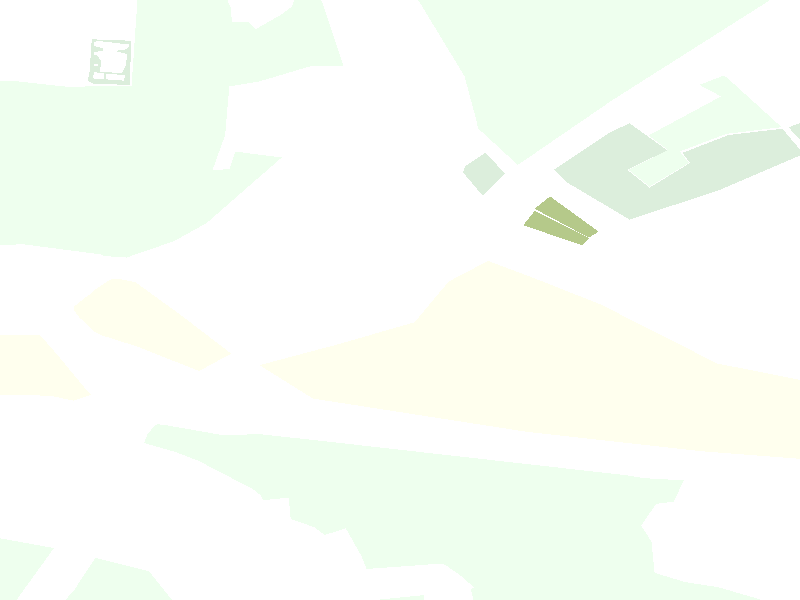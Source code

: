 
global_settings {
    assumed_gamma 1.5
    noise_generator 2
}

camera {
   orthographic
   location <0, 10000, 0>
   sky <0, 1, 0>
   direction <0, 0, 1>
   right <0.990901473975*2304.12691487, 0, 0>
   up <0, 1*2304.12691487*cos(radians(10)), 0> /* this stretches in y to compensate for the rotate below */
   look_at <0, 0, 0>
   rotate <-10,0,0>
   scale <1,1,1>
   translate <1108615.78068,0,6411643.95698>
}

/* ground */
box {
    <1107474.1993, -0.5, 6410491.89352>, <1109757.36206, -0.0, 6412796.02044>
    pigment {
        color rgb <1, 1, 1>
    }
    finish {
        ambient 1
    }
}
prism { linear_spline  0, 0.01, 5,
/* osm_id=30668829 */
  <1108967.32, 6411931.36>,
  <1109000.47, 6411986.95>,
  <1109157.1, 6411881.36>,
  <1109135.03, 6411853.94>,
  <1108967.32, 6411931.36>

    texture {
        pigment {
            color rgb <0.6,0.7,0.4>
        }
        finish {
            ambient 1
            /*specular 0.5
            roughness 0.05
            reflection 0.5*/
        }
    }
}

prism { linear_spline  0, 0.01, 5,
/* osm_id=30668830 */
  <1108999.95, 6411994.1>,
  <1109043.83, 6412042.02>,
  <1109182.81, 6411906.4>,
  <1109155.17, 6411883.36>,
  <1108999.95, 6411994.1>

    texture {
        pigment {
            color rgb <0.6,0.7,0.4>
        }
        finish {
            ambient 1
            /*specular 0.5
            roughness 0.05
            reflection 0.5*/
        }
    }
}

prism { linear_spline  0, 0.01, 5,
/* osm_id=30668829 */
  <1108967.32, 6411931.36>,
  <1109000.47, 6411986.95>,
  <1109157.1, 6411881.36>,
  <1109135.03, 6411853.94>,
  <1108967.32, 6411931.36>

    texture {
        pigment {
            color rgb <0.6,0.7,0.4>
        }
        finish {
            ambient 1
            /*specular 0.5
            roughness 0.05
            reflection 0.5*/
        }
    }
}

prism { linear_spline  0, 0.01, 5,
/* osm_id=30668830 */
  <1108999.95, 6411994.1>,
  <1109043.83, 6412042.02>,
  <1109182.81, 6411906.4>,
  <1109155.17, 6411883.36>,
  <1108999.95, 6411994.1>

    texture {
        pigment {
            color rgb <0.6,0.7,0.4>
        }
        finish {
            ambient 1
            /*specular 0.5
            roughness 0.05
            reflection 0.5*/
        }
    }
}

prism { linear_spline  0, 0.01, 5,
/* osm_id=30668829 */
  <1108967.32, 6411931.36>,
  <1109000.47, 6411986.95>,
  <1109157.1, 6411881.36>,
  <1109135.03, 6411853.94>,
  <1108967.32, 6411931.36>

    texture {
        pigment {
            color rgb <0.6,0.7,0.4>
        }
        finish {
            ambient 1
            /*specular 0.5
            roughness 0.05
            reflection 0.5*/
        }
    }
}

prism { linear_spline  0, 0.01, 5,
/* osm_id=30668830 */
  <1108999.95, 6411994.1>,
  <1109043.83, 6412042.02>,
  <1109182.81, 6411906.4>,
  <1109155.17, 6411883.36>,
  <1108999.95, 6411994.1>

    texture {
        pigment {
            color rgb <0.6,0.7,0.4>
        }
        finish {
            ambient 1
            /*specular 0.5
            roughness 0.05
            reflection 0.5*/
        }
    }
}

prism { linear_spline  0, 0.01, 5,
/* osm_id=30668829 */
  <1108967.32, 6411931.36>,
  <1109000.47, 6411986.95>,
  <1109157.1, 6411881.36>,
  <1109135.03, 6411853.94>,
  <1108967.32, 6411931.36>

    texture {
        pigment {
            color rgb <0.6,0.7,0.4>
        }
        finish {
            ambient 1
            /*specular 0.5
            roughness 0.05
            reflection 0.5*/
        }
    }
}

prism { linear_spline  0, 0.01, 5,
/* osm_id=30668830 */
  <1108999.95, 6411994.1>,
  <1109043.83, 6412042.02>,
  <1109182.81, 6411906.4>,
  <1109155.17, 6411883.36>,
  <1108999.95, 6411994.1>

    texture {
        pigment {
            color rgb <0.6,0.7,0.4>
        }
        finish {
            ambient 1
            /*specular 0.5
            roughness 0.05
            reflection 0.5*/
        }
    }
}

prism { linear_spline  0, 0.01, 5,
/* osm_id=30668829 */
  <1108967.32, 6411931.36>,
  <1109000.47, 6411986.95>,
  <1109157.1, 6411881.36>,
  <1109135.03, 6411853.94>,
  <1108967.32, 6411931.36>

    texture {
        pigment {
            color rgb <0.6,0.7,0.4>
        }
        finish {
            ambient 1
            /*specular 0.5
            roughness 0.05
            reflection 0.5*/
        }
    }
}

prism { linear_spline  0, 0.01, 5,
/* osm_id=30668830 */
  <1108999.95, 6411994.1>,
  <1109043.83, 6412042.02>,
  <1109182.81, 6411906.4>,
  <1109155.17, 6411883.36>,
  <1108999.95, 6411994.1>

    texture {
        pigment {
            color rgb <0.6,0.7,0.4>
        }
        finish {
            ambient 1
            /*specular 0.5
            roughness 0.05
            reflection 0.5*/
        }
    }
}

prism { linear_spline  0, 0.01, 15,
/* osm_id=30566505 */
  <1109055.21, 6412144.72>,
  <1109214.92, 6412288.28>,
  <1109271.17, 6412322.48>,
  <1109378.83, 6412218.79>,
  <1109264.22, 6412144.38>,
  <1109328.21, 6412075.49>,
  <1109443.32, 6412170.18>,
  <1109421.5, 6412208.87>,
  <1109553.95, 6412277.82>,
  <1109707, 6412301.66>,
  <1109767.93, 6412204.75>,
  <1109522.71, 6412063.78>,
  <1109270.89, 6411952.93>,
  <1109091.68, 6412096.02>,
  <1109055.21, 6412144.72>

    texture {
        pigment {
            color rgb <0.8,0.9,0.8>
        }
        finish {
            ambient 1
            /*specular 0.5
            roughness 0.05
            reflection 0.5*/
        }
    }
}

prism { linear_spline  0, 0.01, 5,
/* osm_id=30567441 */
  <1109724.36, 6412306.97>,
  <1109847.49, 6412368.01>,
  <1109969.02, 6412183.84>,
  <1109866.23, 6412108.35>,
  <1109724.36, 6412306.97>

    texture {
        pigment {
            color rgb <0.8,0.9,0.8>
        }
        finish {
            ambient 1
            /*specular 0.5
            roughness 0.05
            reflection 0.5*/
        }
    }
}

prism { linear_spline  0, 0.01, 5,
/* osm_id=30668829 */
  <1108967.32, 6411931.36>,
  <1109000.47, 6411986.95>,
  <1109157.1, 6411881.36>,
  <1109135.03, 6411853.94>,
  <1108967.32, 6411931.36>

    texture {
        pigment {
            color rgb <0.6,0.7,0.4>
        }
        finish {
            ambient 1
            /*specular 0.5
            roughness 0.05
            reflection 0.5*/
        }
    }
}

prism { linear_spline  0, 0.01, 5,
/* osm_id=30668830 */
  <1108999.95, 6411994.1>,
  <1109043.83, 6412042.02>,
  <1109182.81, 6411906.4>,
  <1109155.17, 6411883.36>,
  <1108999.95, 6411994.1>

    texture {
        pigment {
            color rgb <0.6,0.7,0.4>
        }
        finish {
            ambient 1
            /*specular 0.5
            roughness 0.05
            reflection 0.5*/
        }
    }
}

prism { linear_spline  0, 0.01, 15,
/* osm_id=30566505 */
  <1109055.21, 6412144.72>,
  <1109214.92, 6412288.28>,
  <1109271.17, 6412322.48>,
  <1109378.83, 6412218.79>,
  <1109264.22, 6412144.38>,
  <1109328.21, 6412075.49>,
  <1109443.32, 6412170.18>,
  <1109421.5, 6412208.87>,
  <1109553.95, 6412277.82>,
  <1109707, 6412301.66>,
  <1109767.93, 6412204.75>,
  <1109522.71, 6412063.78>,
  <1109270.89, 6411952.93>,
  <1109091.68, 6412096.02>,
  <1109055.21, 6412144.72>

    texture {
        pigment {
            color rgb <0.8,0.9,0.8>
        }
        finish {
            ambient 1
            /*specular 0.5
            roughness 0.05
            reflection 0.5*/
        }
    }
}

prism { linear_spline  0, 0.01, 5,
/* osm_id=30567441 */
  <1109724.36, 6412306.97>,
  <1109847.49, 6412368.01>,
  <1109969.02, 6412183.84>,
  <1109866.23, 6412108.35>,
  <1109724.36, 6412306.97>

    texture {
        pigment {
            color rgb <0.8,0.9,0.8>
        }
        finish {
            ambient 1
            /*specular 0.5
            roughness 0.05
            reflection 0.5*/
        }
    }
}

prism { linear_spline  0, 0.01, 64,
/* osm_id=29264961 */
  <1106576.37, 6412399.84>,
  <1106675.31, 6412806.07>,
  <1106680.68, 6413099.93>,
  <1106839.9, 6413108.24>,
  <1106873.89, 6412775.78>,
  <1107066.42, 6412741.51>,
  <1107010.76, 6412505.72>,
  <1107152.85, 6412496.67>,
  <1107155.72, 6412489.47>,
  <1107253.65, 6412484.97>,
  <1107515.16, 6412485.02>,
  <1107670.42, 6412462.08>,
  <1107736.86, 6412464.57>,
  <1107849.65, 6412464.33>,
  <1107866.91, 6412805.9>,
  <1107851.06, 6412897.58>,
  <1107859.36, 6412901.85>,
  <1107893.8, 6412846.68>,
  <1107942.97, 6412914.86>,
  <1108101.88, 6412992.29>,
  <1108074.61, 6413028.24>,
  <1108084.57, 6413046.14>,
  <1108213.95, 6412989.65>,
  <1108092.69, 6412893.73>,
  <1108104.14, 6412853.64>,
  <1108132.94, 6412765.81>,
  <1108136.02, 6412710.43>,
  <1108183.8, 6412710.6>,
  <1108204.31, 6412684.38>,
  <1108232.67, 6412706.05>,
  <1108275.41, 6412738.53>,
  <1108307.21, 6412770.16>,
  <1108315.68, 6412802.45>,
  <1108366.49, 6412840.67>,
  <1108393.72, 6412787.46>,
  <1108454.81, 6412541.94>,
  <1108361.07, 6412542.06>,
  <1108212.24, 6412482.49>,
  <1108128.52, 6412464.14>,
  <1108116.88, 6412277.88>,
  <1108081.28, 6412144.9>,
  <1108128.92, 6412145.22>,
  <1108146.25, 6412213.8>,
  <1108278.29, 6412191.4>,
  <1108064.04, 6411939.69>,
  <1107971.21, 6411870.01>,
  <1107835.13, 6411806.94>,
  <1107773.19, 6411812.68>,
  <1107760.74, 6411819.36>,
  <1107538.2, 6411858.3>,
  <1107426.92, 6411851.19>,
  <1107243.6, 6411887.15>,
  <1107234.91, 6411834.66>,
  <1107115.89, 6411858.04>,
  <1107078.08, 6411861.54>,
  <1107017.76, 6411877.72>,
  <1106986.84, 6411890.85>,
  <1106937.47, 6411911.15>,
  <1106909.17, 6411923.41>,
  <1106905.76, 6411924.7>,
  <1106709.44, 6411985.74>,
  <1106637.82, 6412053.61>,
  <1106602.63, 6412114.58>,
  <1106576.37, 6412399.84>

    texture {
        pigment {
            color rgb <0.9,1,0.9>
        }
        finish {
            ambient 1
            /*specular 0.5
            roughness 0.05
            reflection 0.5*/
        }
    }
}

prism { linear_spline  0, 0.01, 13,
/* osm_id=30281525 */
  <1106904.36, 6410477.32>,
  <1106978.32, 6410578.42>,
  <1107057.49, 6410644.24>,
  <1107066.43, 6410700.37>,
  <1106959.54, 6410841.71>,
  <1106956.4, 6410872.89>,
  <1107036.92, 6411017.71>,
  <1107270.39, 6410778.66>,
  <1107628.2, 6410691.35>,
  <1107431.4, 6410324.85>,
  <1107322.72, 6410368.49>,
  <1107102.91, 6410377.92>,
  <1106904.36, 6410477.32>

    texture {
        pigment {
            color rgb <0.9,1,0.9>
        }
        finish {
            ambient 1
            /*specular 0.5
            roughness 0.05
            reflection 0.5*/
        }
    }
}

prism { linear_spline  0, 0.01, 8,
/* osm_id=30282416 */
  <1107530.44, 6410305.22>,
  <1107683.54, 6410525.24>,
  <1107746.25, 6410653.81>,
  <1107899.33, 6410602.37>,
  <1107986.95, 6410455.23>,
  <1107994.32, 6410323.79>,
  <1107979.57, 6410232.37>,
  <1107530.44, 6410305.22>

    texture {
        pigment {
            color rgb <0.9,1,0.9>
        }
        finish {
            ambient 1
            /*specular 0.5
            roughness 0.05
            reflection 0.5*/
        }
    }
}

prism { linear_spline  0, 0.01, 54,
/* osm_id=57727465 */
  <1107885.91, 6411094.82>,
  <1107894.11, 6411126.36>,
  <1107915.43, 6411162.04>,
  <1107922.28, 6411166.28>,
  <1107938.7, 6411165.4>,
  <1108109.36, 6411125.1>,
  <1108215.45, 6411128.74>,
  <1108388.11, 6411103.45>,
  <1109260.14, 6410971.2>,
  <1109312.99, 6410959.82>,
  <1109425.3, 6410951.27>,
  <1109397.22, 6410869.37>,
  <1109346.39, 6410860.85>,
  <1109304.34, 6410777.56>,
  <1109333.49, 6410716.1>,
  <1109342.4, 6410596.08>,
  <1109430.34, 6410560.69>,
  <1109524.29, 6410540.86>,
  <1109685.54, 6410477.8>,
  <1109777.35, 6410434.02>,
  <1109800.24, 6410427.9>,
  <1109790.66, 6410375.22>,
  <1109660.26, 6410382.39>,
  <1109552.76, 6410199.45>,
  <1109514.17, 6410219.8>,
  <1109428.35, 6410265.98>,
  <1109405.06, 6410278.08>,
  <1109392.83, 6410270.24>,
  <1109284.12, 6410215.54>,
  <1109203.09, 6410187.21>,
  <1109144.54, 6410169.38>,
  <1109126.05, 6410155.81>,
  <1109047.75, 6410177.16>,
  <1109068.38, 6410315.14>,
  <1108838.53, 6410412.07>,
  <1108818.03, 6410533.41>,
  <1108828.01, 6410539.14>,
  <1108790.49, 6410583.83>,
  <1108745.25, 6410626.41>,
  <1108736.87, 6410632.14>,
  <1108518.05, 6410610.8>,
  <1108517.87, 6410618.84>,
  <1108505.39, 6410661.61>,
  <1108461.04, 6410767.02>,
  <1108401.03, 6410741.52>,
  <1108371.3, 6410771.26>,
  <1108303.85, 6410803.39>,
  <1108298, 6410885.18>,
  <1108226.05, 6410875.1>,
  <1108216.48, 6410895.81>,
  <1108196.31, 6410917.31>,
  <1108040.18, 6411026.71>,
  <1107974.22, 6411060.65>,
  <1107885.91, 6411094.82>

    texture {
        pigment {
            color rgb <0.9,1,0.9>
        }
        finish {
            ambient 1
            /*specular 0.5
            roughness 0.05
            reflection 0.5*/
        }
    }
}

prism { linear_spline  0, 0.01, 11,
/* osm_id=57727468 */
  <1108009.46, 6410228.94>,
  <1108014.51, 6410326.66>,
  <1108059.38, 6410325.05>,
  <1108367.93, 6410330.9>,
  <1108385.46, 6410482.52>,
  <1108512.92, 6410491.82>,
  <1108478.92, 6410271.43>,
  <1108423.69, 6410271.43>,
  <1108229.85, 6410231.59>,
  <1108165.6, 6410220.97>,
  <1108009.46, 6410228.94>

    texture {
        pigment {
            color rgb <0.9,1,0.9>
        }
        finish {
            ambient 1
            /*specular 0.5
            roughness 0.05
            reflection 0.5*/
        }
    }
}

prism { linear_spline  0, 0.01, 85,
/* osm_id=28904039 */
  <1108122.04, 6415125.61>,
  <1108140.33, 6415184.56>,
  <1108183.39, 6415210.08>,
  <1108257.47, 6415238.81>,
  <1108341.65, 6415240.15>,
  <1108524.78, 6415252.09>,
  <1108441.36, 6415437.06>,
  <1108426.54, 6415601.04>,
  <1108502.72, 6415810.93>,
  <1108510.63, 6415891.53>,
  <1108853.35, 6415978.17>,
  <1108862.09, 6416077.01>,
  <1108789.62, 6416135.8>,
  <1108709.83, 6416192.86>,
  <1108629.11, 6416251.07>,
  <1108464.59, 6416401.27>,
  <1108430.73, 6416482.63>,
  <1108447.71, 6416591.52>,
  <1108530.23, 6416676.8>,
  <1108801.04, 6416624.32>,
  <1109143.81, 6416371.76>,
  <1109327.89, 6416174.97>,
  <1109450.61, 6415922.44>,
  <1109582.9, 6415939.14>,
  <1109688.75, 6416008.63>,
  <1109823.97, 6416145.22>,
  <1109977.3, 6415995.48>,
  <1110037.23, 6415934.12>,
  <1110058.24, 6415922.64>,
  <1110108.88, 6415936.02>,
  <1110147.1, 6415826.15>,
  <1110213.98, 6415851.95>,
  <1110707.57, 6416097.3>,
  <1110823.92, 6415930.04>,
  <1110430.86, 6415695.43>,
  <1109949.17, 6415550.16>,
  <1110084.15, 6415154.89>,
  <1110126.49, 6414780.23>,
  <1110048.57, 6414632.44>,
  <1109979.03, 6414516.44>,
  <1109983.93, 6414437.06>,
  <1110142.07, 6414460.42>,
  <1110264.95, 6414300.3>,
  <1110291.77, 6414201.85>,
  <1110368.72, 6414251.12>,
  <1110426.03, 6414139.15>,
  <1110480.17, 6414048.27>,
  <1110513.98, 6413972.95>,
  <1110375.84, 6413784.48>,
  <1110152.67, 6413685.53>,
  <1110107.56, 6413620.33>,
  <1110187.48, 6413485.34>,
  <1110051.66, 6413270.56>,
  <1109951.36, 6413117.18>,
  <1109870.67, 6412995.41>,
  <1109798.53, 6412911.86>,
  <1109752.07, 6412864.01>,
  <1109224.03, 6412413.38>,
  <1108952.08, 6412162.66>,
  <1108838.4, 6412303.16>,
  <1108832.83, 6412339.14>,
  <1108799.55, 6412504.14>,
  <1108658.09, 6412817.18>,
  <1108767.46, 6413178.74>,
  <1108810.63, 6413434.42>,
  <1108780.96, 6413573.51>,
  <1108609.65, 6413541.13>,
  <1108491.19, 6413627.17>,
  <1108368.78, 6413624.92>,
  <1108360.85, 6413671.94>,
  <1108380.01, 6413711.1>,
  <1108420.35, 6413704.01>,
  <1108438.56, 6413815.23>,
  <1108501.96, 6413823.57>,
  <1108518.87, 6414479.98>,
  <1108647.9, 6414665.86>,
  <1108704.07, 6414751.78>,
  <1108670.2, 6414860.4>,
  <1108632.35, 6414911.37>,
  <1108623.79, 6414929.62>,
  <1108529.79, 6414941.94>,
  <1108314.67, 6414947.1>,
  <1108167.93, 6415009.13>,
  <1108140.6, 6415069.46>,
  <1108122.04, 6415125.61>

    texture {
        pigment {
            color rgb <0.9,1,0.9>
        }
        finish {
            ambient 1
            /*specular 0.5
            roughness 0.05
            reflection 0.5*/
        }
    }
}

prism { linear_spline  0, 0.01, 5,
/* osm_id=57727467 */
  <1108520.41, 6410430.95>,
  <1108526.59, 6410489.6>,
  <1108682.85, 6410510.36>,
  <1108692.11, 6410405.29>,
  <1108520.41, 6410430.95>

    texture {
        pigment {
            color rgb <0.9,1,0.9>
        }
        finish {
            ambient 1
            /*specular 0.5
            roughness 0.05
            reflection 0.5*/
        }
    }
}

prism { linear_spline  0, 0.01, 13,
/* osm_id=30566507 */
  <1109267.7, 6412143.88>,
  <1109380.32, 6412219.79>,
  <1109325.49, 6412275.96>,
  <1109531.73, 6412425.81>,
  <1109470.22, 6412470.02>,
  <1109540.84, 6412506.36>,
  <1109566.59, 6412476.44>,
  <1109704.89, 6412307.75>,
  <1109546.52, 6412281.81>,
  <1109414.43, 6412214.34>,
  <1109440.34, 6412170.18>,
  <1109327.73, 6412079.39>,
  <1109267.7, 6412143.88>

    texture {
        pigment {
            color rgb <0.9,1,0.9>
        }
        finish {
            ambient 1
            /*specular 0.5
            roughness 0.05
            reflection 0.5*/
        }
    }
}

prism { linear_spline  0, 0.01, 5,
/* osm_id=30668829 */
  <1108967.32, 6411931.36>,
  <1109000.47, 6411986.95>,
  <1109157.1, 6411881.36>,
  <1109135.03, 6411853.94>,
  <1108967.32, 6411931.36>

    texture {
        pigment {
            color rgb <0.6,0.7,0.4>
        }
        finish {
            ambient 1
            /*specular 0.5
            roughness 0.05
            reflection 0.5*/
        }
    }
}

prism { linear_spline  0, 0.01, 5,
/* osm_id=30668830 */
  <1108999.95, 6411994.1>,
  <1109043.83, 6412042.02>,
  <1109182.81, 6411906.4>,
  <1109155.17, 6411883.36>,
  <1108999.95, 6411994.1>

    texture {
        pigment {
            color rgb <0.6,0.7,0.4>
        }
        finish {
            ambient 1
            /*specular 0.5
            roughness 0.05
            reflection 0.5*/
        }
    }
}

prism { linear_spline  0, 0.01, 15,
/* osm_id=30566505 */
  <1109055.21, 6412144.72>,
  <1109214.92, 6412288.28>,
  <1109271.17, 6412322.48>,
  <1109378.83, 6412218.79>,
  <1109264.22, 6412144.38>,
  <1109328.21, 6412075.49>,
  <1109443.32, 6412170.18>,
  <1109421.5, 6412208.87>,
  <1109553.95, 6412277.82>,
  <1109707, 6412301.66>,
  <1109767.93, 6412204.75>,
  <1109522.71, 6412063.78>,
  <1109270.89, 6411952.93>,
  <1109091.68, 6412096.02>,
  <1109055.21, 6412144.72>

    texture {
        pigment {
            color rgb <0.8,0.9,0.8>
        }
        finish {
            ambient 1
            /*specular 0.5
            roughness 0.05
            reflection 0.5*/
        }
    }
}

prism { linear_spline  0, 0.01, 5,
/* osm_id=30567441 */
  <1109724.36, 6412306.97>,
  <1109847.49, 6412368.01>,
  <1109969.02, 6412183.84>,
  <1109866.23, 6412108.35>,
  <1109724.36, 6412306.97>

    texture {
        pigment {
            color rgb <0.8,0.9,0.8>
        }
        finish {
            ambient 1
            /*specular 0.5
            roughness 0.05
            reflection 0.5*/
        }
    }
}

prism { linear_spline  0, 0.01, 64,
/* osm_id=29264961 */
  <1106576.37, 6412399.84>,
  <1106675.31, 6412806.07>,
  <1106680.68, 6413099.93>,
  <1106839.9, 6413108.24>,
  <1106873.89, 6412775.78>,
  <1107066.42, 6412741.51>,
  <1107010.76, 6412505.72>,
  <1107152.85, 6412496.67>,
  <1107155.72, 6412489.47>,
  <1107253.65, 6412484.97>,
  <1107515.16, 6412485.02>,
  <1107670.42, 6412462.08>,
  <1107736.86, 6412464.57>,
  <1107849.65, 6412464.33>,
  <1107866.91, 6412805.9>,
  <1107851.06, 6412897.58>,
  <1107859.36, 6412901.85>,
  <1107893.8, 6412846.68>,
  <1107942.97, 6412914.86>,
  <1108101.88, 6412992.29>,
  <1108074.61, 6413028.24>,
  <1108084.57, 6413046.14>,
  <1108213.95, 6412989.65>,
  <1108092.69, 6412893.73>,
  <1108104.14, 6412853.64>,
  <1108132.94, 6412765.81>,
  <1108136.02, 6412710.43>,
  <1108183.8, 6412710.6>,
  <1108204.31, 6412684.38>,
  <1108232.67, 6412706.05>,
  <1108275.41, 6412738.53>,
  <1108307.21, 6412770.16>,
  <1108315.68, 6412802.45>,
  <1108366.49, 6412840.67>,
  <1108393.72, 6412787.46>,
  <1108454.81, 6412541.94>,
  <1108361.07, 6412542.06>,
  <1108212.24, 6412482.49>,
  <1108128.52, 6412464.14>,
  <1108116.88, 6412277.88>,
  <1108081.28, 6412144.9>,
  <1108128.92, 6412145.22>,
  <1108146.25, 6412213.8>,
  <1108278.29, 6412191.4>,
  <1108064.04, 6411939.69>,
  <1107971.21, 6411870.01>,
  <1107835.13, 6411806.94>,
  <1107773.19, 6411812.68>,
  <1107760.74, 6411819.36>,
  <1107538.2, 6411858.3>,
  <1107426.92, 6411851.19>,
  <1107243.6, 6411887.15>,
  <1107234.91, 6411834.66>,
  <1107115.89, 6411858.04>,
  <1107078.08, 6411861.54>,
  <1107017.76, 6411877.72>,
  <1106986.84, 6411890.85>,
  <1106937.47, 6411911.15>,
  <1106909.17, 6411923.41>,
  <1106905.76, 6411924.7>,
  <1106709.44, 6411985.74>,
  <1106637.82, 6412053.61>,
  <1106602.63, 6412114.58>,
  <1106576.37, 6412399.84>

    texture {
        pigment {
            color rgb <0.9,1,0.9>
        }
        finish {
            ambient 1
            /*specular 0.5
            roughness 0.05
            reflection 0.5*/
        }
    }
}

prism { linear_spline  0, 0.01, 13,
/* osm_id=30281525 */
  <1106904.36, 6410477.32>,
  <1106978.32, 6410578.42>,
  <1107057.49, 6410644.24>,
  <1107066.43, 6410700.37>,
  <1106959.54, 6410841.71>,
  <1106956.4, 6410872.89>,
  <1107036.92, 6411017.71>,
  <1107270.39, 6410778.66>,
  <1107628.2, 6410691.35>,
  <1107431.4, 6410324.85>,
  <1107322.72, 6410368.49>,
  <1107102.91, 6410377.92>,
  <1106904.36, 6410477.32>

    texture {
        pigment {
            color rgb <0.9,1,0.9>
        }
        finish {
            ambient 1
            /*specular 0.5
            roughness 0.05
            reflection 0.5*/
        }
    }
}

prism { linear_spline  0, 0.01, 8,
/* osm_id=30282416 */
  <1107530.44, 6410305.22>,
  <1107683.54, 6410525.24>,
  <1107746.25, 6410653.81>,
  <1107899.33, 6410602.37>,
  <1107986.95, 6410455.23>,
  <1107994.32, 6410323.79>,
  <1107979.57, 6410232.37>,
  <1107530.44, 6410305.22>

    texture {
        pigment {
            color rgb <0.9,1,0.9>
        }
        finish {
            ambient 1
            /*specular 0.5
            roughness 0.05
            reflection 0.5*/
        }
    }
}

prism { linear_spline  0, 0.01, 54,
/* osm_id=57727465 */
  <1107885.91, 6411094.82>,
  <1107894.11, 6411126.36>,
  <1107915.43, 6411162.04>,
  <1107922.28, 6411166.28>,
  <1107938.7, 6411165.4>,
  <1108109.36, 6411125.1>,
  <1108215.45, 6411128.74>,
  <1108388.11, 6411103.45>,
  <1109260.14, 6410971.2>,
  <1109312.99, 6410959.82>,
  <1109425.3, 6410951.27>,
  <1109397.22, 6410869.37>,
  <1109346.39, 6410860.85>,
  <1109304.34, 6410777.56>,
  <1109333.49, 6410716.1>,
  <1109342.4, 6410596.08>,
  <1109430.34, 6410560.69>,
  <1109524.29, 6410540.86>,
  <1109685.54, 6410477.8>,
  <1109777.35, 6410434.02>,
  <1109800.24, 6410427.9>,
  <1109790.66, 6410375.22>,
  <1109660.26, 6410382.39>,
  <1109552.76, 6410199.45>,
  <1109514.17, 6410219.8>,
  <1109428.35, 6410265.98>,
  <1109405.06, 6410278.08>,
  <1109392.83, 6410270.24>,
  <1109284.12, 6410215.54>,
  <1109203.09, 6410187.21>,
  <1109144.54, 6410169.38>,
  <1109126.05, 6410155.81>,
  <1109047.75, 6410177.16>,
  <1109068.38, 6410315.14>,
  <1108838.53, 6410412.07>,
  <1108818.03, 6410533.41>,
  <1108828.01, 6410539.14>,
  <1108790.49, 6410583.83>,
  <1108745.25, 6410626.41>,
  <1108736.87, 6410632.14>,
  <1108518.05, 6410610.8>,
  <1108517.87, 6410618.84>,
  <1108505.39, 6410661.61>,
  <1108461.04, 6410767.02>,
  <1108401.03, 6410741.52>,
  <1108371.3, 6410771.26>,
  <1108303.85, 6410803.39>,
  <1108298, 6410885.18>,
  <1108226.05, 6410875.1>,
  <1108216.48, 6410895.81>,
  <1108196.31, 6410917.31>,
  <1108040.18, 6411026.71>,
  <1107974.22, 6411060.65>,
  <1107885.91, 6411094.82>

    texture {
        pigment {
            color rgb <0.9,1,0.9>
        }
        finish {
            ambient 1
            /*specular 0.5
            roughness 0.05
            reflection 0.5*/
        }
    }
}

prism { linear_spline  0, 0.01, 11,
/* osm_id=57727468 */
  <1108009.46, 6410228.94>,
  <1108014.51, 6410326.66>,
  <1108059.38, 6410325.05>,
  <1108367.93, 6410330.9>,
  <1108385.46, 6410482.52>,
  <1108512.92, 6410491.82>,
  <1108478.92, 6410271.43>,
  <1108423.69, 6410271.43>,
  <1108229.85, 6410231.59>,
  <1108165.6, 6410220.97>,
  <1108009.46, 6410228.94>

    texture {
        pigment {
            color rgb <0.9,1,0.9>
        }
        finish {
            ambient 1
            /*specular 0.5
            roughness 0.05
            reflection 0.5*/
        }
    }
}

prism { linear_spline  0, 0.01, 85,
/* osm_id=28904039 */
  <1108122.04, 6415125.61>,
  <1108140.33, 6415184.56>,
  <1108183.39, 6415210.08>,
  <1108257.47, 6415238.81>,
  <1108341.65, 6415240.15>,
  <1108524.78, 6415252.09>,
  <1108441.36, 6415437.06>,
  <1108426.54, 6415601.04>,
  <1108502.72, 6415810.93>,
  <1108510.63, 6415891.53>,
  <1108853.35, 6415978.17>,
  <1108862.09, 6416077.01>,
  <1108789.62, 6416135.8>,
  <1108709.83, 6416192.86>,
  <1108629.11, 6416251.07>,
  <1108464.59, 6416401.27>,
  <1108430.73, 6416482.63>,
  <1108447.71, 6416591.52>,
  <1108530.23, 6416676.8>,
  <1108801.04, 6416624.32>,
  <1109143.81, 6416371.76>,
  <1109327.89, 6416174.97>,
  <1109450.61, 6415922.44>,
  <1109582.9, 6415939.14>,
  <1109688.75, 6416008.63>,
  <1109823.97, 6416145.22>,
  <1109977.3, 6415995.48>,
  <1110037.23, 6415934.12>,
  <1110058.24, 6415922.64>,
  <1110108.88, 6415936.02>,
  <1110147.1, 6415826.15>,
  <1110213.98, 6415851.95>,
  <1110707.57, 6416097.3>,
  <1110823.92, 6415930.04>,
  <1110430.86, 6415695.43>,
  <1109949.17, 6415550.16>,
  <1110084.15, 6415154.89>,
  <1110126.49, 6414780.23>,
  <1110048.57, 6414632.44>,
  <1109979.03, 6414516.44>,
  <1109983.93, 6414437.06>,
  <1110142.07, 6414460.42>,
  <1110264.95, 6414300.3>,
  <1110291.77, 6414201.85>,
  <1110368.72, 6414251.12>,
  <1110426.03, 6414139.15>,
  <1110480.17, 6414048.27>,
  <1110513.98, 6413972.95>,
  <1110375.84, 6413784.48>,
  <1110152.67, 6413685.53>,
  <1110107.56, 6413620.33>,
  <1110187.48, 6413485.34>,
  <1110051.66, 6413270.56>,
  <1109951.36, 6413117.18>,
  <1109870.67, 6412995.41>,
  <1109798.53, 6412911.86>,
  <1109752.07, 6412864.01>,
  <1109224.03, 6412413.38>,
  <1108952.08, 6412162.66>,
  <1108838.4, 6412303.16>,
  <1108832.83, 6412339.14>,
  <1108799.55, 6412504.14>,
  <1108658.09, 6412817.18>,
  <1108767.46, 6413178.74>,
  <1108810.63, 6413434.42>,
  <1108780.96, 6413573.51>,
  <1108609.65, 6413541.13>,
  <1108491.19, 6413627.17>,
  <1108368.78, 6413624.92>,
  <1108360.85, 6413671.94>,
  <1108380.01, 6413711.1>,
  <1108420.35, 6413704.01>,
  <1108438.56, 6413815.23>,
  <1108501.96, 6413823.57>,
  <1108518.87, 6414479.98>,
  <1108647.9, 6414665.86>,
  <1108704.07, 6414751.78>,
  <1108670.2, 6414860.4>,
  <1108632.35, 6414911.37>,
  <1108623.79, 6414929.62>,
  <1108529.79, 6414941.94>,
  <1108314.67, 6414947.1>,
  <1108167.93, 6415009.13>,
  <1108140.6, 6415069.46>,
  <1108122.04, 6415125.61>

    texture {
        pigment {
            color rgb <0.9,1,0.9>
        }
        finish {
            ambient 1
            /*specular 0.5
            roughness 0.05
            reflection 0.5*/
        }
    }
}

prism { linear_spline  0, 0.01, 5,
/* osm_id=57727467 */
  <1108520.41, 6410430.95>,
  <1108526.59, 6410489.6>,
  <1108682.85, 6410510.36>,
  <1108692.11, 6410405.29>,
  <1108520.41, 6410430.95>

    texture {
        pigment {
            color rgb <0.9,1,0.9>
        }
        finish {
            ambient 1
            /*specular 0.5
            roughness 0.05
            reflection 0.5*/
        }
    }
}

prism { linear_spline  0, 0.01, 13,
/* osm_id=30566507 */
  <1109267.7, 6412143.88>,
  <1109380.32, 6412219.79>,
  <1109325.49, 6412275.96>,
  <1109531.73, 6412425.81>,
  <1109470.22, 6412470.02>,
  <1109540.84, 6412506.36>,
  <1109566.59, 6412476.44>,
  <1109704.89, 6412307.75>,
  <1109546.52, 6412281.81>,
  <1109414.43, 6412214.34>,
  <1109440.34, 6412170.18>,
  <1109327.73, 6412079.39>,
  <1109267.7, 6412143.88>

    texture {
        pigment {
            color rgb <0.9,1,0.9>
        }
        finish {
            ambient 1
            /*specular 0.5
            roughness 0.05
            reflection 0.5*/
        }
    }
}

prism { linear_spline  0, 0.01, 5,
/* osm_id=30668829 */
  <1108967.32, 6411931.36>,
  <1109000.47, 6411986.95>,
  <1109157.1, 6411881.36>,
  <1109135.03, 6411853.94>,
  <1108967.32, 6411931.36>

    texture {
        pigment {
            color rgb <0.6,0.7,0.4>
        }
        finish {
            ambient 1
            /*specular 0.5
            roughness 0.05
            reflection 0.5*/
        }
    }
}

prism { linear_spline  0, 0.01, 5,
/* osm_id=30668830 */
  <1108999.95, 6411994.1>,
  <1109043.83, 6412042.02>,
  <1109182.81, 6411906.4>,
  <1109155.17, 6411883.36>,
  <1108999.95, 6411994.1>

    texture {
        pigment {
            color rgb <0.6,0.7,0.4>
        }
        finish {
            ambient 1
            /*specular 0.5
            roughness 0.05
            reflection 0.5*/
        }
    }
}

prism { linear_spline  0, 0.01, 15,
/* osm_id=30566505 */
  <1109055.21, 6412144.72>,
  <1109214.92, 6412288.28>,
  <1109271.17, 6412322.48>,
  <1109378.83, 6412218.79>,
  <1109264.22, 6412144.38>,
  <1109328.21, 6412075.49>,
  <1109443.32, 6412170.18>,
  <1109421.5, 6412208.87>,
  <1109553.95, 6412277.82>,
  <1109707, 6412301.66>,
  <1109767.93, 6412204.75>,
  <1109522.71, 6412063.78>,
  <1109270.89, 6411952.93>,
  <1109091.68, 6412096.02>,
  <1109055.21, 6412144.72>

    texture {
        pigment {
            color rgb <0.8,0.9,0.8>
        }
        finish {
            ambient 1
            /*specular 0.5
            roughness 0.05
            reflection 0.5*/
        }
    }
}

prism { linear_spline  0, 0.01, 5,
/* osm_id=30567441 */
  <1109724.36, 6412306.97>,
  <1109847.49, 6412368.01>,
  <1109969.02, 6412183.84>,
  <1109866.23, 6412108.35>,
  <1109724.36, 6412306.97>

    texture {
        pigment {
            color rgb <0.8,0.9,0.8>
        }
        finish {
            ambient 1
            /*specular 0.5
            roughness 0.05
            reflection 0.5*/
        }
    }
}

prism { linear_spline  0, 0.01, 64,
/* osm_id=29264961 */
  <1106576.37, 6412399.84>,
  <1106675.31, 6412806.07>,
  <1106680.68, 6413099.93>,
  <1106839.9, 6413108.24>,
  <1106873.89, 6412775.78>,
  <1107066.42, 6412741.51>,
  <1107010.76, 6412505.72>,
  <1107152.85, 6412496.67>,
  <1107155.72, 6412489.47>,
  <1107253.65, 6412484.97>,
  <1107515.16, 6412485.02>,
  <1107670.42, 6412462.08>,
  <1107736.86, 6412464.57>,
  <1107849.65, 6412464.33>,
  <1107866.91, 6412805.9>,
  <1107851.06, 6412897.58>,
  <1107859.36, 6412901.85>,
  <1107893.8, 6412846.68>,
  <1107942.97, 6412914.86>,
  <1108101.88, 6412992.29>,
  <1108074.61, 6413028.24>,
  <1108084.57, 6413046.14>,
  <1108213.95, 6412989.65>,
  <1108092.69, 6412893.73>,
  <1108104.14, 6412853.64>,
  <1108132.94, 6412765.81>,
  <1108136.02, 6412710.43>,
  <1108183.8, 6412710.6>,
  <1108204.31, 6412684.38>,
  <1108232.67, 6412706.05>,
  <1108275.41, 6412738.53>,
  <1108307.21, 6412770.16>,
  <1108315.68, 6412802.45>,
  <1108366.49, 6412840.67>,
  <1108393.72, 6412787.46>,
  <1108454.81, 6412541.94>,
  <1108361.07, 6412542.06>,
  <1108212.24, 6412482.49>,
  <1108128.52, 6412464.14>,
  <1108116.88, 6412277.88>,
  <1108081.28, 6412144.9>,
  <1108128.92, 6412145.22>,
  <1108146.25, 6412213.8>,
  <1108278.29, 6412191.4>,
  <1108064.04, 6411939.69>,
  <1107971.21, 6411870.01>,
  <1107835.13, 6411806.94>,
  <1107773.19, 6411812.68>,
  <1107760.74, 6411819.36>,
  <1107538.2, 6411858.3>,
  <1107426.92, 6411851.19>,
  <1107243.6, 6411887.15>,
  <1107234.91, 6411834.66>,
  <1107115.89, 6411858.04>,
  <1107078.08, 6411861.54>,
  <1107017.76, 6411877.72>,
  <1106986.84, 6411890.85>,
  <1106937.47, 6411911.15>,
  <1106909.17, 6411923.41>,
  <1106905.76, 6411924.7>,
  <1106709.44, 6411985.74>,
  <1106637.82, 6412053.61>,
  <1106602.63, 6412114.58>,
  <1106576.37, 6412399.84>

    texture {
        pigment {
            color rgb <0.9,1,0.9>
        }
        finish {
            ambient 1
            /*specular 0.5
            roughness 0.05
            reflection 0.5*/
        }
    }
}

prism { linear_spline  0, 0.01, 13,
/* osm_id=30281525 */
  <1106904.36, 6410477.32>,
  <1106978.32, 6410578.42>,
  <1107057.49, 6410644.24>,
  <1107066.43, 6410700.37>,
  <1106959.54, 6410841.71>,
  <1106956.4, 6410872.89>,
  <1107036.92, 6411017.71>,
  <1107270.39, 6410778.66>,
  <1107628.2, 6410691.35>,
  <1107431.4, 6410324.85>,
  <1107322.72, 6410368.49>,
  <1107102.91, 6410377.92>,
  <1106904.36, 6410477.32>

    texture {
        pigment {
            color rgb <0.9,1,0.9>
        }
        finish {
            ambient 1
            /*specular 0.5
            roughness 0.05
            reflection 0.5*/
        }
    }
}

prism { linear_spline  0, 0.01, 8,
/* osm_id=30282416 */
  <1107530.44, 6410305.22>,
  <1107683.54, 6410525.24>,
  <1107746.25, 6410653.81>,
  <1107899.33, 6410602.37>,
  <1107986.95, 6410455.23>,
  <1107994.32, 6410323.79>,
  <1107979.57, 6410232.37>,
  <1107530.44, 6410305.22>

    texture {
        pigment {
            color rgb <0.9,1,0.9>
        }
        finish {
            ambient 1
            /*specular 0.5
            roughness 0.05
            reflection 0.5*/
        }
    }
}

prism { linear_spline  0, 0.01, 54,
/* osm_id=57727465 */
  <1107885.91, 6411094.82>,
  <1107894.11, 6411126.36>,
  <1107915.43, 6411162.04>,
  <1107922.28, 6411166.28>,
  <1107938.7, 6411165.4>,
  <1108109.36, 6411125.1>,
  <1108215.45, 6411128.74>,
  <1108388.11, 6411103.45>,
  <1109260.14, 6410971.2>,
  <1109312.99, 6410959.82>,
  <1109425.3, 6410951.27>,
  <1109397.22, 6410869.37>,
  <1109346.39, 6410860.85>,
  <1109304.34, 6410777.56>,
  <1109333.49, 6410716.1>,
  <1109342.4, 6410596.08>,
  <1109430.34, 6410560.69>,
  <1109524.29, 6410540.86>,
  <1109685.54, 6410477.8>,
  <1109777.35, 6410434.02>,
  <1109800.24, 6410427.9>,
  <1109790.66, 6410375.22>,
  <1109660.26, 6410382.39>,
  <1109552.76, 6410199.45>,
  <1109514.17, 6410219.8>,
  <1109428.35, 6410265.98>,
  <1109405.06, 6410278.08>,
  <1109392.83, 6410270.24>,
  <1109284.12, 6410215.54>,
  <1109203.09, 6410187.21>,
  <1109144.54, 6410169.38>,
  <1109126.05, 6410155.81>,
  <1109047.75, 6410177.16>,
  <1109068.38, 6410315.14>,
  <1108838.53, 6410412.07>,
  <1108818.03, 6410533.41>,
  <1108828.01, 6410539.14>,
  <1108790.49, 6410583.83>,
  <1108745.25, 6410626.41>,
  <1108736.87, 6410632.14>,
  <1108518.05, 6410610.8>,
  <1108517.87, 6410618.84>,
  <1108505.39, 6410661.61>,
  <1108461.04, 6410767.02>,
  <1108401.03, 6410741.52>,
  <1108371.3, 6410771.26>,
  <1108303.85, 6410803.39>,
  <1108298, 6410885.18>,
  <1108226.05, 6410875.1>,
  <1108216.48, 6410895.81>,
  <1108196.31, 6410917.31>,
  <1108040.18, 6411026.71>,
  <1107974.22, 6411060.65>,
  <1107885.91, 6411094.82>

    texture {
        pigment {
            color rgb <0.9,1,0.9>
        }
        finish {
            ambient 1
            /*specular 0.5
            roughness 0.05
            reflection 0.5*/
        }
    }
}

prism { linear_spline  0, 0.01, 11,
/* osm_id=57727468 */
  <1108009.46, 6410228.94>,
  <1108014.51, 6410326.66>,
  <1108059.38, 6410325.05>,
  <1108367.93, 6410330.9>,
  <1108385.46, 6410482.52>,
  <1108512.92, 6410491.82>,
  <1108478.92, 6410271.43>,
  <1108423.69, 6410271.43>,
  <1108229.85, 6410231.59>,
  <1108165.6, 6410220.97>,
  <1108009.46, 6410228.94>

    texture {
        pigment {
            color rgb <0.9,1,0.9>
        }
        finish {
            ambient 1
            /*specular 0.5
            roughness 0.05
            reflection 0.5*/
        }
    }
}

prism { linear_spline  0, 0.01, 85,
/* osm_id=28904039 */
  <1108122.04, 6415125.61>,
  <1108140.33, 6415184.56>,
  <1108183.39, 6415210.08>,
  <1108257.47, 6415238.81>,
  <1108341.65, 6415240.15>,
  <1108524.78, 6415252.09>,
  <1108441.36, 6415437.06>,
  <1108426.54, 6415601.04>,
  <1108502.72, 6415810.93>,
  <1108510.63, 6415891.53>,
  <1108853.35, 6415978.17>,
  <1108862.09, 6416077.01>,
  <1108789.62, 6416135.8>,
  <1108709.83, 6416192.86>,
  <1108629.11, 6416251.07>,
  <1108464.59, 6416401.27>,
  <1108430.73, 6416482.63>,
  <1108447.71, 6416591.52>,
  <1108530.23, 6416676.8>,
  <1108801.04, 6416624.32>,
  <1109143.81, 6416371.76>,
  <1109327.89, 6416174.97>,
  <1109450.61, 6415922.44>,
  <1109582.9, 6415939.14>,
  <1109688.75, 6416008.63>,
  <1109823.97, 6416145.22>,
  <1109977.3, 6415995.48>,
  <1110037.23, 6415934.12>,
  <1110058.24, 6415922.64>,
  <1110108.88, 6415936.02>,
  <1110147.1, 6415826.15>,
  <1110213.98, 6415851.95>,
  <1110707.57, 6416097.3>,
  <1110823.92, 6415930.04>,
  <1110430.86, 6415695.43>,
  <1109949.17, 6415550.16>,
  <1110084.15, 6415154.89>,
  <1110126.49, 6414780.23>,
  <1110048.57, 6414632.44>,
  <1109979.03, 6414516.44>,
  <1109983.93, 6414437.06>,
  <1110142.07, 6414460.42>,
  <1110264.95, 6414300.3>,
  <1110291.77, 6414201.85>,
  <1110368.72, 6414251.12>,
  <1110426.03, 6414139.15>,
  <1110480.17, 6414048.27>,
  <1110513.98, 6413972.95>,
  <1110375.84, 6413784.48>,
  <1110152.67, 6413685.53>,
  <1110107.56, 6413620.33>,
  <1110187.48, 6413485.34>,
  <1110051.66, 6413270.56>,
  <1109951.36, 6413117.18>,
  <1109870.67, 6412995.41>,
  <1109798.53, 6412911.86>,
  <1109752.07, 6412864.01>,
  <1109224.03, 6412413.38>,
  <1108952.08, 6412162.66>,
  <1108838.4, 6412303.16>,
  <1108832.83, 6412339.14>,
  <1108799.55, 6412504.14>,
  <1108658.09, 6412817.18>,
  <1108767.46, 6413178.74>,
  <1108810.63, 6413434.42>,
  <1108780.96, 6413573.51>,
  <1108609.65, 6413541.13>,
  <1108491.19, 6413627.17>,
  <1108368.78, 6413624.92>,
  <1108360.85, 6413671.94>,
  <1108380.01, 6413711.1>,
  <1108420.35, 6413704.01>,
  <1108438.56, 6413815.23>,
  <1108501.96, 6413823.57>,
  <1108518.87, 6414479.98>,
  <1108647.9, 6414665.86>,
  <1108704.07, 6414751.78>,
  <1108670.2, 6414860.4>,
  <1108632.35, 6414911.37>,
  <1108623.79, 6414929.62>,
  <1108529.79, 6414941.94>,
  <1108314.67, 6414947.1>,
  <1108167.93, 6415009.13>,
  <1108140.6, 6415069.46>,
  <1108122.04, 6415125.61>

    texture {
        pigment {
            color rgb <0.9,1,0.9>
        }
        finish {
            ambient 1
            /*specular 0.5
            roughness 0.05
            reflection 0.5*/
        }
    }
}

prism { linear_spline  0, 0.01, 5,
/* osm_id=57727467 */
  <1108520.41, 6410430.95>,
  <1108526.59, 6410489.6>,
  <1108682.85, 6410510.36>,
  <1108692.11, 6410405.29>,
  <1108520.41, 6410430.95>

    texture {
        pigment {
            color rgb <0.9,1,0.9>
        }
        finish {
            ambient 1
            /*specular 0.5
            roughness 0.05
            reflection 0.5*/
        }
    }
}

prism { linear_spline  0, 0.01, 13,
/* osm_id=30566507 */
  <1109267.7, 6412143.88>,
  <1109380.32, 6412219.79>,
  <1109325.49, 6412275.96>,
  <1109531.73, 6412425.81>,
  <1109470.22, 6412470.02>,
  <1109540.84, 6412506.36>,
  <1109566.59, 6412476.44>,
  <1109704.89, 6412307.75>,
  <1109546.52, 6412281.81>,
  <1109414.43, 6412214.34>,
  <1109440.34, 6412170.18>,
  <1109327.73, 6412079.39>,
  <1109267.7, 6412143.88>

    texture {
        pigment {
            color rgb <0.9,1,0.9>
        }
        finish {
            ambient 1
            /*specular 0.5
            roughness 0.05
            reflection 0.5*/
        }
    }
}

prism { linear_spline  0, 0.01, 54,
/* osm_id=-381055 */
  <1107724.42, 6412487.23>,
  <1107729.83, 6412519.69>,
  <1107736.1, 6412644.99>,
  <1107849.07, 6412639.67>,
  <1107844.15, 6412470.76>,
  <1107741.63, 6412472.99>,
  <1107724.42, 6412487.23>,
  <1107740.99, 6412625.62>,
  <1107741.56, 6412622.37>,
  <1107743.23, 6412619.92>,
  <1107746.03, 6412618.7>,
  <1107767.53, 6412610.87>,
  <1107766.83, 6412601.69>,
  <1107742.5, 6412595.4>,
  <1107741.73, 6412585.96>,
  <1107751.12, 6412583.53>,
  <1107763.28, 6412559.52>,
  <1107759.09, 6412520.83>,
  <1107821.12, 6412515.16>,
  <1107832.64, 6412541.87>,
  <1107834.4, 6412555.24>,
  <1107837.4, 6412587.98>,
  <1107817.07, 6412595.47>,
  <1107808.75, 6412598.26>,
  <1107810.29, 6412603.95>,
  <1107821.2, 6412604.95>,
  <1107827.34, 6412604.4>,
  <1107836.17, 6412608.87>,
  <1107842.42, 6412615.46>,
  <1107843.2, 6412622.7>,
  <1107843.43, 6412624.84>,
  <1107763.56, 6412637.57>,
  <1107757.42, 6412637.69>,
  <1107751.72, 6412637.34>,
  <1107746.8, 6412636.22>,
  <1107743.9, 6412634>,
  <1107742.01, 6412631.08>,
  <1107740.99, 6412628.19>,
  <1107740.99, 6412625.62>,
  <1107775.66, 6412491.46>,
  <1107828.5, 6412486.3>,
  <1107830.61, 6412507.84>,
  <1107777.76, 6412513>,
  <1107775.66, 6412491.46>,
  <1107742.17, 6412543.39>,
  <1107752.88, 6412543.13>,
  <1107753.05, 6412549.77>,
  <1107742.33, 6412550.03>,
  <1107742.17, 6412543.39>,
  <1107739.85, 6412494.75>,
  <1107769.66, 6412491.98>,
  <1107771.86, 6412515.64>,
  <1107742.05, 6412518.42>,
  <1107739.85, 6412494.75>

    texture {
        pigment {
            color rgb <0.8,0.9,0.8>
        }
        finish {
            ambient 1
            /*specular 0.5
            roughness 0.05
            reflection 0.5*/
        }
    }
}

prism { linear_spline  0, 0.01, 6,
/* osm_id=28885793 */
  <1108795.38, 6412133.95>,
  <1108802.28, 6412158.02>,
  <1108860.41, 6412209.75>,
  <1108915.09, 6412129.5>,
  <1108852.35, 6412043.9>,
  <1108795.38, 6412133.95>

    texture {
        pigment {
            color rgb <0.8,0.9,0.8>
        }
        finish {
            ambient 1
            /*specular 0.5
            roughness 0.05
            reflection 0.5*/
        }
    }
}

prism { linear_spline  0, 0.01, 5,
/* osm_id=30668829 */
  <1108967.32, 6411931.36>,
  <1109000.47, 6411986.95>,
  <1109157.1, 6411881.36>,
  <1109135.03, 6411853.94>,
  <1108967.32, 6411931.36>

    texture {
        pigment {
            color rgb <0.6,0.7,0.4>
        }
        finish {
            ambient 1
            /*specular 0.5
            roughness 0.05
            reflection 0.5*/
        }
    }
}

prism { linear_spline  0, 0.01, 5,
/* osm_id=30668830 */
  <1108999.95, 6411994.1>,
  <1109043.83, 6412042.02>,
  <1109182.81, 6411906.4>,
  <1109155.17, 6411883.36>,
  <1108999.95, 6411994.1>

    texture {
        pigment {
            color rgb <0.6,0.7,0.4>
        }
        finish {
            ambient 1
            /*specular 0.5
            roughness 0.05
            reflection 0.5*/
        }
    }
}

prism { linear_spline  0, 0.01, 15,
/* osm_id=30566505 */
  <1109055.21, 6412144.72>,
  <1109214.92, 6412288.28>,
  <1109271.17, 6412322.48>,
  <1109378.83, 6412218.79>,
  <1109264.22, 6412144.38>,
  <1109328.21, 6412075.49>,
  <1109443.32, 6412170.18>,
  <1109421.5, 6412208.87>,
  <1109553.95, 6412277.82>,
  <1109707, 6412301.66>,
  <1109767.93, 6412204.75>,
  <1109522.71, 6412063.78>,
  <1109270.89, 6411952.93>,
  <1109091.68, 6412096.02>,
  <1109055.21, 6412144.72>

    texture {
        pigment {
            color rgb <0.8,0.9,0.8>
        }
        finish {
            ambient 1
            /*specular 0.5
            roughness 0.05
            reflection 0.5*/
        }
    }
}

prism { linear_spline  0, 0.01, 5,
/* osm_id=30567441 */
  <1109724.36, 6412306.97>,
  <1109847.49, 6412368.01>,
  <1109969.02, 6412183.84>,
  <1109866.23, 6412108.35>,
  <1109724.36, 6412306.97>

    texture {
        pigment {
            color rgb <0.8,0.9,0.8>
        }
        finish {
            ambient 1
            /*specular 0.5
            roughness 0.05
            reflection 0.5*/
        }
    }
}

prism { linear_spline  0, 0.01, 64,
/* osm_id=29264961 */
  <1106576.37, 6412399.84>,
  <1106675.31, 6412806.07>,
  <1106680.68, 6413099.93>,
  <1106839.9, 6413108.24>,
  <1106873.89, 6412775.78>,
  <1107066.42, 6412741.51>,
  <1107010.76, 6412505.72>,
  <1107152.85, 6412496.67>,
  <1107155.72, 6412489.47>,
  <1107253.65, 6412484.97>,
  <1107515.16, 6412485.02>,
  <1107670.42, 6412462.08>,
  <1107736.86, 6412464.57>,
  <1107849.65, 6412464.33>,
  <1107866.91, 6412805.9>,
  <1107851.06, 6412897.58>,
  <1107859.36, 6412901.85>,
  <1107893.8, 6412846.68>,
  <1107942.97, 6412914.86>,
  <1108101.88, 6412992.29>,
  <1108074.61, 6413028.24>,
  <1108084.57, 6413046.14>,
  <1108213.95, 6412989.65>,
  <1108092.69, 6412893.73>,
  <1108104.14, 6412853.64>,
  <1108132.94, 6412765.81>,
  <1108136.02, 6412710.43>,
  <1108183.8, 6412710.6>,
  <1108204.31, 6412684.38>,
  <1108232.67, 6412706.05>,
  <1108275.41, 6412738.53>,
  <1108307.21, 6412770.16>,
  <1108315.68, 6412802.45>,
  <1108366.49, 6412840.67>,
  <1108393.72, 6412787.46>,
  <1108454.81, 6412541.94>,
  <1108361.07, 6412542.06>,
  <1108212.24, 6412482.49>,
  <1108128.52, 6412464.14>,
  <1108116.88, 6412277.88>,
  <1108081.28, 6412144.9>,
  <1108128.92, 6412145.22>,
  <1108146.25, 6412213.8>,
  <1108278.29, 6412191.4>,
  <1108064.04, 6411939.69>,
  <1107971.21, 6411870.01>,
  <1107835.13, 6411806.94>,
  <1107773.19, 6411812.68>,
  <1107760.74, 6411819.36>,
  <1107538.2, 6411858.3>,
  <1107426.92, 6411851.19>,
  <1107243.6, 6411887.15>,
  <1107234.91, 6411834.66>,
  <1107115.89, 6411858.04>,
  <1107078.08, 6411861.54>,
  <1107017.76, 6411877.72>,
  <1106986.84, 6411890.85>,
  <1106937.47, 6411911.15>,
  <1106909.17, 6411923.41>,
  <1106905.76, 6411924.7>,
  <1106709.44, 6411985.74>,
  <1106637.82, 6412053.61>,
  <1106602.63, 6412114.58>,
  <1106576.37, 6412399.84>

    texture {
        pigment {
            color rgb <0.9,1,0.9>
        }
        finish {
            ambient 1
            /*specular 0.5
            roughness 0.05
            reflection 0.5*/
        }
    }
}

prism { linear_spline  0, 0.01, 13,
/* osm_id=30281525 */
  <1106904.36, 6410477.32>,
  <1106978.32, 6410578.42>,
  <1107057.49, 6410644.24>,
  <1107066.43, 6410700.37>,
  <1106959.54, 6410841.71>,
  <1106956.4, 6410872.89>,
  <1107036.92, 6411017.71>,
  <1107270.39, 6410778.66>,
  <1107628.2, 6410691.35>,
  <1107431.4, 6410324.85>,
  <1107322.72, 6410368.49>,
  <1107102.91, 6410377.92>,
  <1106904.36, 6410477.32>

    texture {
        pigment {
            color rgb <0.9,1,0.9>
        }
        finish {
            ambient 1
            /*specular 0.5
            roughness 0.05
            reflection 0.5*/
        }
    }
}

prism { linear_spline  0, 0.01, 8,
/* osm_id=30282416 */
  <1107530.44, 6410305.22>,
  <1107683.54, 6410525.24>,
  <1107746.25, 6410653.81>,
  <1107899.33, 6410602.37>,
  <1107986.95, 6410455.23>,
  <1107994.32, 6410323.79>,
  <1107979.57, 6410232.37>,
  <1107530.44, 6410305.22>

    texture {
        pigment {
            color rgb <0.9,1,0.9>
        }
        finish {
            ambient 1
            /*specular 0.5
            roughness 0.05
            reflection 0.5*/
        }
    }
}

prism { linear_spline  0, 0.01, 54,
/* osm_id=57727465 */
  <1107885.91, 6411094.82>,
  <1107894.11, 6411126.36>,
  <1107915.43, 6411162.04>,
  <1107922.28, 6411166.28>,
  <1107938.7, 6411165.4>,
  <1108109.36, 6411125.1>,
  <1108215.45, 6411128.74>,
  <1108388.11, 6411103.45>,
  <1109260.14, 6410971.2>,
  <1109312.99, 6410959.82>,
  <1109425.3, 6410951.27>,
  <1109397.22, 6410869.37>,
  <1109346.39, 6410860.85>,
  <1109304.34, 6410777.56>,
  <1109333.49, 6410716.1>,
  <1109342.4, 6410596.08>,
  <1109430.34, 6410560.69>,
  <1109524.29, 6410540.86>,
  <1109685.54, 6410477.8>,
  <1109777.35, 6410434.02>,
  <1109800.24, 6410427.9>,
  <1109790.66, 6410375.22>,
  <1109660.26, 6410382.39>,
  <1109552.76, 6410199.45>,
  <1109514.17, 6410219.8>,
  <1109428.35, 6410265.98>,
  <1109405.06, 6410278.08>,
  <1109392.83, 6410270.24>,
  <1109284.12, 6410215.54>,
  <1109203.09, 6410187.21>,
  <1109144.54, 6410169.38>,
  <1109126.05, 6410155.81>,
  <1109047.75, 6410177.16>,
  <1109068.38, 6410315.14>,
  <1108838.53, 6410412.07>,
  <1108818.03, 6410533.41>,
  <1108828.01, 6410539.14>,
  <1108790.49, 6410583.83>,
  <1108745.25, 6410626.41>,
  <1108736.87, 6410632.14>,
  <1108518.05, 6410610.8>,
  <1108517.87, 6410618.84>,
  <1108505.39, 6410661.61>,
  <1108461.04, 6410767.02>,
  <1108401.03, 6410741.52>,
  <1108371.3, 6410771.26>,
  <1108303.85, 6410803.39>,
  <1108298, 6410885.18>,
  <1108226.05, 6410875.1>,
  <1108216.48, 6410895.81>,
  <1108196.31, 6410917.31>,
  <1108040.18, 6411026.71>,
  <1107974.22, 6411060.65>,
  <1107885.91, 6411094.82>

    texture {
        pigment {
            color rgb <0.9,1,0.9>
        }
        finish {
            ambient 1
            /*specular 0.5
            roughness 0.05
            reflection 0.5*/
        }
    }
}

prism { linear_spline  0, 0.01, 11,
/* osm_id=57727468 */
  <1108009.46, 6410228.94>,
  <1108014.51, 6410326.66>,
  <1108059.38, 6410325.05>,
  <1108367.93, 6410330.9>,
  <1108385.46, 6410482.52>,
  <1108512.92, 6410491.82>,
  <1108478.92, 6410271.43>,
  <1108423.69, 6410271.43>,
  <1108229.85, 6410231.59>,
  <1108165.6, 6410220.97>,
  <1108009.46, 6410228.94>

    texture {
        pigment {
            color rgb <0.9,1,0.9>
        }
        finish {
            ambient 1
            /*specular 0.5
            roughness 0.05
            reflection 0.5*/
        }
    }
}

prism { linear_spline  0, 0.01, 85,
/* osm_id=28904039 */
  <1108122.04, 6415125.61>,
  <1108140.33, 6415184.56>,
  <1108183.39, 6415210.08>,
  <1108257.47, 6415238.81>,
  <1108341.65, 6415240.15>,
  <1108524.78, 6415252.09>,
  <1108441.36, 6415437.06>,
  <1108426.54, 6415601.04>,
  <1108502.72, 6415810.93>,
  <1108510.63, 6415891.53>,
  <1108853.35, 6415978.17>,
  <1108862.09, 6416077.01>,
  <1108789.62, 6416135.8>,
  <1108709.83, 6416192.86>,
  <1108629.11, 6416251.07>,
  <1108464.59, 6416401.27>,
  <1108430.73, 6416482.63>,
  <1108447.71, 6416591.52>,
  <1108530.23, 6416676.8>,
  <1108801.04, 6416624.32>,
  <1109143.81, 6416371.76>,
  <1109327.89, 6416174.97>,
  <1109450.61, 6415922.44>,
  <1109582.9, 6415939.14>,
  <1109688.75, 6416008.63>,
  <1109823.97, 6416145.22>,
  <1109977.3, 6415995.48>,
  <1110037.23, 6415934.12>,
  <1110058.24, 6415922.64>,
  <1110108.88, 6415936.02>,
  <1110147.1, 6415826.15>,
  <1110213.98, 6415851.95>,
  <1110707.57, 6416097.3>,
  <1110823.92, 6415930.04>,
  <1110430.86, 6415695.43>,
  <1109949.17, 6415550.16>,
  <1110084.15, 6415154.89>,
  <1110126.49, 6414780.23>,
  <1110048.57, 6414632.44>,
  <1109979.03, 6414516.44>,
  <1109983.93, 6414437.06>,
  <1110142.07, 6414460.42>,
  <1110264.95, 6414300.3>,
  <1110291.77, 6414201.85>,
  <1110368.72, 6414251.12>,
  <1110426.03, 6414139.15>,
  <1110480.17, 6414048.27>,
  <1110513.98, 6413972.95>,
  <1110375.84, 6413784.48>,
  <1110152.67, 6413685.53>,
  <1110107.56, 6413620.33>,
  <1110187.48, 6413485.34>,
  <1110051.66, 6413270.56>,
  <1109951.36, 6413117.18>,
  <1109870.67, 6412995.41>,
  <1109798.53, 6412911.86>,
  <1109752.07, 6412864.01>,
  <1109224.03, 6412413.38>,
  <1108952.08, 6412162.66>,
  <1108838.4, 6412303.16>,
  <1108832.83, 6412339.14>,
  <1108799.55, 6412504.14>,
  <1108658.09, 6412817.18>,
  <1108767.46, 6413178.74>,
  <1108810.63, 6413434.42>,
  <1108780.96, 6413573.51>,
  <1108609.65, 6413541.13>,
  <1108491.19, 6413627.17>,
  <1108368.78, 6413624.92>,
  <1108360.85, 6413671.94>,
  <1108380.01, 6413711.1>,
  <1108420.35, 6413704.01>,
  <1108438.56, 6413815.23>,
  <1108501.96, 6413823.57>,
  <1108518.87, 6414479.98>,
  <1108647.9, 6414665.86>,
  <1108704.07, 6414751.78>,
  <1108670.2, 6414860.4>,
  <1108632.35, 6414911.37>,
  <1108623.79, 6414929.62>,
  <1108529.79, 6414941.94>,
  <1108314.67, 6414947.1>,
  <1108167.93, 6415009.13>,
  <1108140.6, 6415069.46>,
  <1108122.04, 6415125.61>

    texture {
        pigment {
            color rgb <0.9,1,0.9>
        }
        finish {
            ambient 1
            /*specular 0.5
            roughness 0.05
            reflection 0.5*/
        }
    }
}

prism { linear_spline  0, 0.01, 5,
/* osm_id=57727467 */
  <1108520.41, 6410430.95>,
  <1108526.59, 6410489.6>,
  <1108682.85, 6410510.36>,
  <1108692.11, 6410405.29>,
  <1108520.41, 6410430.95>

    texture {
        pigment {
            color rgb <0.9,1,0.9>
        }
        finish {
            ambient 1
            /*specular 0.5
            roughness 0.05
            reflection 0.5*/
        }
    }
}

prism { linear_spline  0, 0.01, 13,
/* osm_id=30566507 */
  <1109267.7, 6412143.88>,
  <1109380.32, 6412219.79>,
  <1109325.49, 6412275.96>,
  <1109531.73, 6412425.81>,
  <1109470.22, 6412470.02>,
  <1109540.84, 6412506.36>,
  <1109566.59, 6412476.44>,
  <1109704.89, 6412307.75>,
  <1109546.52, 6412281.81>,
  <1109414.43, 6412214.34>,
  <1109440.34, 6412170.18>,
  <1109327.73, 6412079.39>,
  <1109267.7, 6412143.88>

    texture {
        pigment {
            color rgb <0.9,1,0.9>
        }
        finish {
            ambient 1
            /*specular 0.5
            roughness 0.05
            reflection 0.5*/
        }
    }
}

prism { linear_spline  0, 0.01, 54,
/* osm_id=-381055 */
  <1107724.42, 6412487.23>,
  <1107729.83, 6412519.69>,
  <1107736.1, 6412644.99>,
  <1107849.07, 6412639.67>,
  <1107844.15, 6412470.76>,
  <1107741.63, 6412472.99>,
  <1107724.42, 6412487.23>,
  <1107740.99, 6412625.62>,
  <1107741.56, 6412622.37>,
  <1107743.23, 6412619.92>,
  <1107746.03, 6412618.7>,
  <1107767.53, 6412610.87>,
  <1107766.83, 6412601.69>,
  <1107742.5, 6412595.4>,
  <1107741.73, 6412585.96>,
  <1107751.12, 6412583.53>,
  <1107763.28, 6412559.52>,
  <1107759.09, 6412520.83>,
  <1107821.12, 6412515.16>,
  <1107832.64, 6412541.87>,
  <1107834.4, 6412555.24>,
  <1107837.4, 6412587.98>,
  <1107817.07, 6412595.47>,
  <1107808.75, 6412598.26>,
  <1107810.29, 6412603.95>,
  <1107821.2, 6412604.95>,
  <1107827.34, 6412604.4>,
  <1107836.17, 6412608.87>,
  <1107842.42, 6412615.46>,
  <1107843.2, 6412622.7>,
  <1107843.43, 6412624.84>,
  <1107763.56, 6412637.57>,
  <1107757.42, 6412637.69>,
  <1107751.72, 6412637.34>,
  <1107746.8, 6412636.22>,
  <1107743.9, 6412634>,
  <1107742.01, 6412631.08>,
  <1107740.99, 6412628.19>,
  <1107740.99, 6412625.62>,
  <1107775.66, 6412491.46>,
  <1107828.5, 6412486.3>,
  <1107830.61, 6412507.84>,
  <1107777.76, 6412513>,
  <1107775.66, 6412491.46>,
  <1107742.17, 6412543.39>,
  <1107752.88, 6412543.13>,
  <1107753.05, 6412549.77>,
  <1107742.33, 6412550.03>,
  <1107742.17, 6412543.39>,
  <1107739.85, 6412494.75>,
  <1107769.66, 6412491.98>,
  <1107771.86, 6412515.64>,
  <1107742.05, 6412518.42>,
  <1107739.85, 6412494.75>

    texture {
        pigment {
            color rgb <0.8,0.9,0.8>
        }
        finish {
            ambient 1
            /*specular 0.5
            roughness 0.05
            reflection 0.5*/
        }
    }
}

prism { linear_spline  0, 0.01, 6,
/* osm_id=28885793 */
  <1108795.38, 6412133.95>,
  <1108802.28, 6412158.02>,
  <1108860.41, 6412209.75>,
  <1108915.09, 6412129.5>,
  <1108852.35, 6412043.9>,
  <1108795.38, 6412133.95>

    texture {
        pigment {
            color rgb <0.8,0.9,0.8>
        }
        finish {
            ambient 1
            /*specular 0.5
            roughness 0.05
            reflection 0.5*/
        }
    }
}

prism { linear_spline  0, 0.01, 33,
/* osm_id=28902316 */
  <1106884.12, 6411365.28>,
  <1106889.42, 6411375.44>,
  <1106903.95, 6411392.89>,
  <1106925.4, 6411438.95>,
  <1106939.42, 6411452.01>,
  <1106985.69, 6411464.87>,
  <1107132.53, 6411500.16>,
  <1107157.76, 6411502.64>,
  <1107218.28, 6411504.51>,
  <1107469.96, 6411511.14>,
  <1107586.88, 6411511.27>,
  <1107634.23, 6411439.31>,
  <1107705.52, 6411323.22>,
  <1107733.79, 6411279.03>,
  <1107684.11, 6411257.65>,
  <1107627.68, 6411273.41>,
  <1107564.89, 6411279.48>,
  <1107382.86, 6411277.89>,
  <1107224.65, 6411279.39>,
  <1107203.92, 6411281.41>,
  <1107166.42, 6411282.86>,
  <1107097.48, 6411292.74>,
  <1107034.24, 6411300.95>,
  <1106977.14, 6411311.42>,
  <1106954.11, 6411318.73>,
  <1106942.57, 6411322.4>,
  <1106930.78, 6411330.75>,
  <1106920.25, 6411330.32>,
  <1106904.92, 6411334.36>,
  <1106894.5, 6411341.46>,
  <1106890.09, 6411347.51>,
  <1106887.34, 6411353.79>,
  <1106884.12, 6411365.28>

    texture {
        pigment {
            color rgb <1,1,0.9>
        }
        finish {
            ambient 1
            /*specular 0.5
            roughness 0.05
            reflection 0.5*/
        }
    }
}

prism { linear_spline  0, 0.01, 25,
/* osm_id=24279505 */
  <1107685.01, 6411605.28>,
  <1107685.14, 6411607.69>,
  <1107685.82, 6411619.45>,
  <1107695.73, 6411629.59>,
  <1107718.95, 6411654.46>,
  <1107733.26, 6411668.52>,
  <1107744.83, 6411683.5>,
  <1107775.67, 6411711.38>,
  <1107791.25, 6411722.86>,
  <1107800.92, 6411726.31>,
  <1107809, 6411725.45>,
  <1107817.09, 6411724.19>,
  <1107823.2, 6411722.76>,
  <1107833.52, 6411720.36>,
  <1107843.3, 6411717.07>,
  <1107861.8, 6411711.24>,
  <1107989.1, 6411587.2>,
  <1108134.14, 6411438.04>,
  <1108042.19, 6411371.26>,
  <1107866.41, 6411464.86>,
  <1107760.15, 6411510.09>,
  <1107743.26, 6411523.39>,
  <1107728.06, 6411541.98>,
  <1107701.14, 6411576.46>,
  <1107685.01, 6411605.28>

    texture {
        pigment {
            color rgb <1,1,0.9>
        }
        finish {
            ambient 1
            /*specular 0.5
            roughness 0.05
            reflection 0.5*/
        }
    }
}

prism { linear_spline  0, 0.01, 42,
/* osm_id=29265476 */
  <1108214.78, 6411393.63>,
  <1108356.39, 6411444.42>,
  <1108432.91, 6411471.43>,
  <1108657.64, 6411558.78>,
  <1108754.62, 6411714.84>,
  <1108867.32, 6411794.23>,
  <1109026.74, 6411713.17>,
  <1109190.04, 6411625.75>,
  <1109521.08, 6411400.1>,
  <1109782, 6411330.92>,
  <1109860.33, 6411337.12>,
  <1109982.04, 6411328.15>,
  <1109968.99, 6411500.69>,
  <1110238.78, 6411521.89>,
  <1110246.75, 6411421.03>,
  <1110301.42, 6411424.59>,
  <1110343.52, 6411428.62>,
  <1110340.36, 6411479.62>,
  <1110341.29, 6411534.58>,
  <1110558.79, 6411546.5>,
  <1110630.54, 6411524.17>,
  <1110689.27, 6411605.67>,
  <1110718.57, 6411682.97>,
  <1110791.04, 6411651.98>,
  <1110870.21, 6411699.85>,
  <1110954.6, 6411582.65>,
  <1110848, 6411466.24>,
  <1110838.75, 6411444.63>,
  <1110699.6, 6411386.87>,
  <1110635.78, 6411317.52>,
  <1110697.45, 6411276.38>,
  <1110811.56, 6411191.03>,
  <1111008.13, 6411347.32>,
  <1111269.01, 6411229.42>,
  <1111394.24, 6411113.01>,
  <1111010.3, 6411078.43>,
  <1110630.32, 6411065.72>,
  <1109995.84, 6411009.52>,
  <1109478.4, 6411062.83>,
  <1108977.21, 6411137.95>,
  <1108367.13, 6411265.44>,
  <1108214.78, 6411393.63>

    texture {
        pigment {
            color rgb <1,1,0.9>
        }
        finish {
            ambient 1
            /*specular 0.5
            roughness 0.05
            reflection 0.5*/
        }
    }
}

